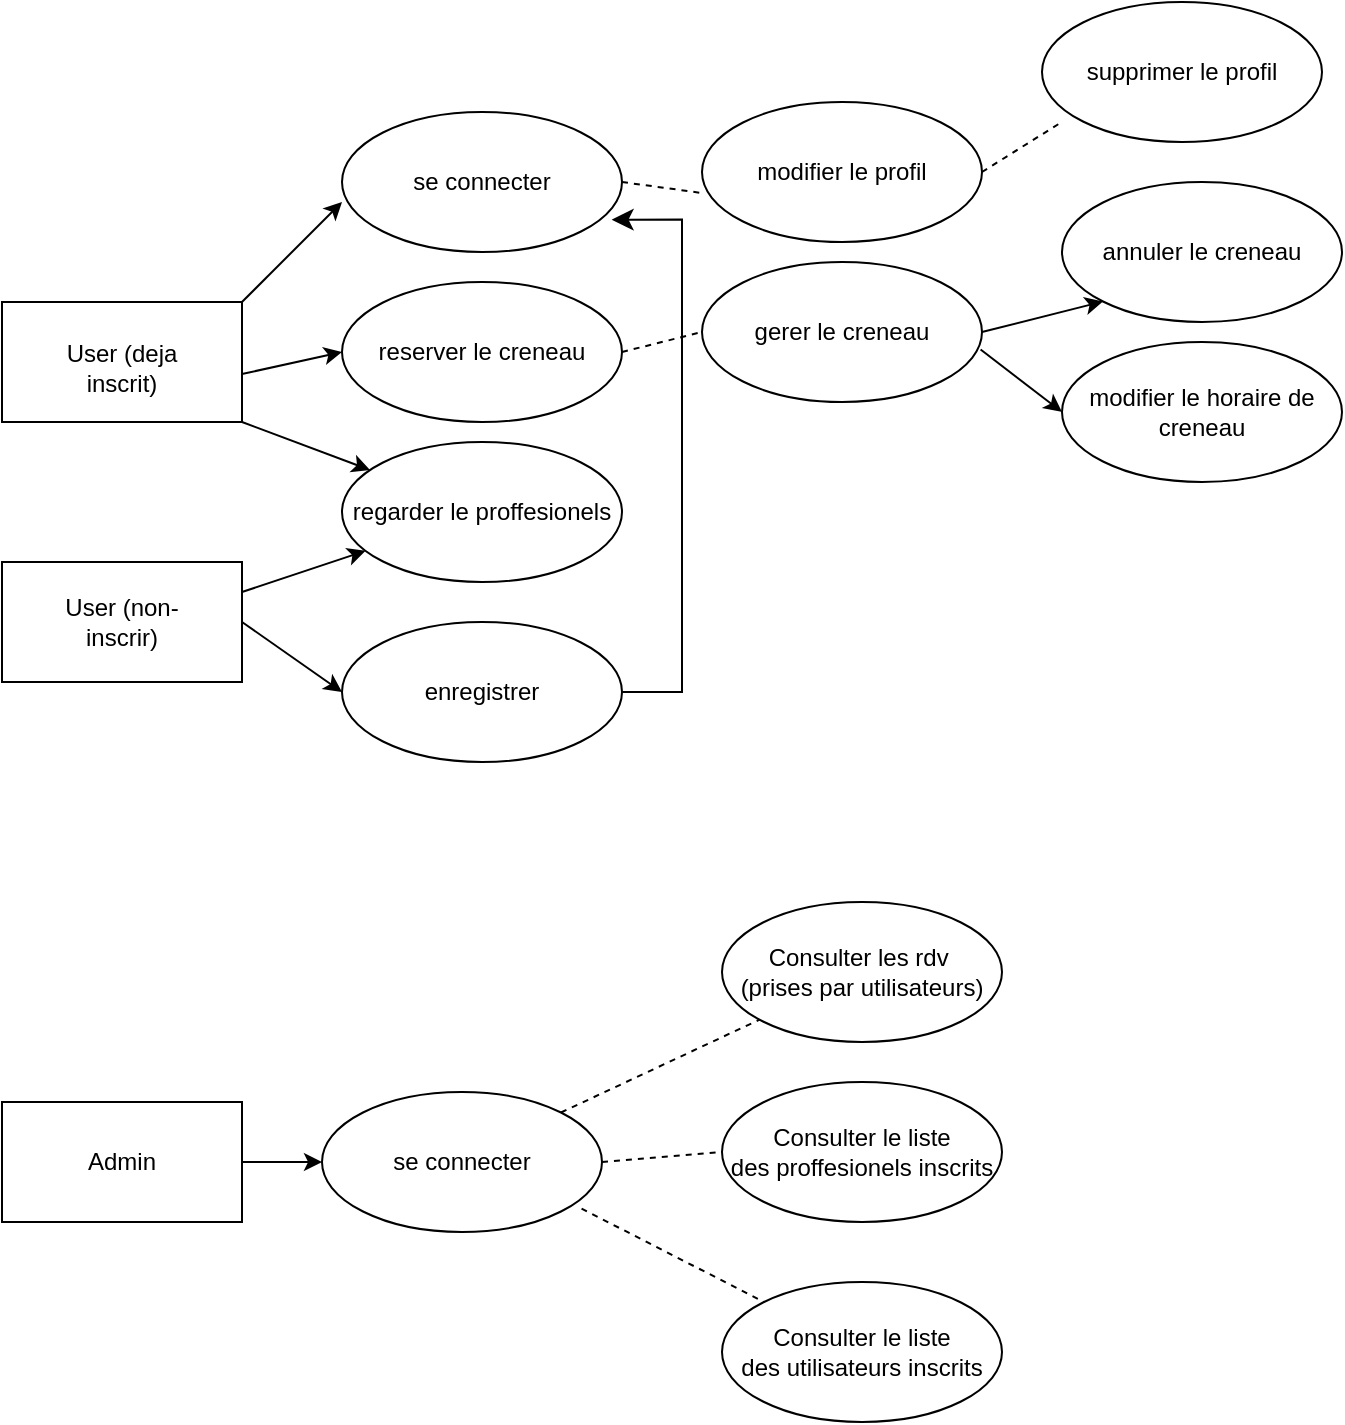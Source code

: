 <mxfile version="21.2.1" type="device">
  <diagram name="Page-1" id="vJlu2V2Zdh6ZRsx9oOig">
    <mxGraphModel dx="1313" dy="1855" grid="1" gridSize="10" guides="1" tooltips="1" connect="1" arrows="1" fold="1" page="1" pageScale="1" pageWidth="827" pageHeight="1169" math="0" shadow="0">
      <root>
        <mxCell id="0" />
        <mxCell id="1" parent="0" />
        <mxCell id="GrPz1_vP-QQFH2TdsM1v-1" value="" style="rounded=0;whiteSpace=wrap;html=1;" vertex="1" parent="1">
          <mxGeometry x="30" y="110" width="120" height="60" as="geometry" />
        </mxCell>
        <mxCell id="GrPz1_vP-QQFH2TdsM1v-3" value="User (deja inscrit)" style="text;strokeColor=none;align=center;fillColor=none;html=1;verticalAlign=middle;whiteSpace=wrap;rounded=0;" vertex="1" parent="1">
          <mxGeometry x="50" y="115" width="80" height="55" as="geometry" />
        </mxCell>
        <mxCell id="GrPz1_vP-QQFH2TdsM1v-4" value="se connecter" style="ellipse;whiteSpace=wrap;html=1;" vertex="1" parent="1">
          <mxGeometry x="200" y="15" width="140" height="70" as="geometry" />
        </mxCell>
        <mxCell id="GrPz1_vP-QQFH2TdsM1v-5" value="regarder le proffesionels" style="ellipse;whiteSpace=wrap;html=1;" vertex="1" parent="1">
          <mxGeometry x="200" y="180" width="140" height="70" as="geometry" />
        </mxCell>
        <mxCell id="GrPz1_vP-QQFH2TdsM1v-6" value="reserver le creneau" style="ellipse;whiteSpace=wrap;html=1;" vertex="1" parent="1">
          <mxGeometry x="200" y="100" width="140" height="70" as="geometry" />
        </mxCell>
        <mxCell id="GrPz1_vP-QQFH2TdsM1v-7" value="modifier le profil" style="ellipse;whiteSpace=wrap;html=1;" vertex="1" parent="1">
          <mxGeometry x="380" y="10" width="140" height="70" as="geometry" />
        </mxCell>
        <mxCell id="GrPz1_vP-QQFH2TdsM1v-8" value="gerer le creneau" style="ellipse;whiteSpace=wrap;html=1;" vertex="1" parent="1">
          <mxGeometry x="380" y="90" width="140" height="70" as="geometry" />
        </mxCell>
        <mxCell id="GrPz1_vP-QQFH2TdsM1v-9" value="annuler le creneau" style="ellipse;whiteSpace=wrap;html=1;" vertex="1" parent="1">
          <mxGeometry x="560" y="50" width="140" height="70" as="geometry" />
        </mxCell>
        <mxCell id="GrPz1_vP-QQFH2TdsM1v-10" value="modifier le horaire de creneau" style="ellipse;whiteSpace=wrap;html=1;" vertex="1" parent="1">
          <mxGeometry x="560" y="130" width="140" height="70" as="geometry" />
        </mxCell>
        <mxCell id="GrPz1_vP-QQFH2TdsM1v-15" value="" style="endArrow=classic;html=1;rounded=0;" edge="1" parent="1" target="GrPz1_vP-QQFH2TdsM1v-5">
          <mxGeometry width="50" height="50" relative="1" as="geometry">
            <mxPoint x="150" y="170" as="sourcePoint" />
            <mxPoint x="220" y="110" as="targetPoint" />
            <Array as="points">
              <mxPoint x="150" y="170" />
            </Array>
          </mxGeometry>
        </mxCell>
        <mxCell id="GrPz1_vP-QQFH2TdsM1v-16" value="" style="endArrow=classic;html=1;rounded=0;entryX=0;entryY=0.5;entryDx=0;entryDy=0;" edge="1" parent="1" target="GrPz1_vP-QQFH2TdsM1v-6">
          <mxGeometry width="50" height="50" relative="1" as="geometry">
            <mxPoint x="150" y="146" as="sourcePoint" />
            <mxPoint x="214" y="170" as="targetPoint" />
            <Array as="points">
              <mxPoint x="150" y="146" />
            </Array>
          </mxGeometry>
        </mxCell>
        <mxCell id="GrPz1_vP-QQFH2TdsM1v-31" value="" style="rounded=0;whiteSpace=wrap;html=1;" vertex="1" parent="1">
          <mxGeometry x="30" y="240" width="120" height="60" as="geometry" />
        </mxCell>
        <mxCell id="GrPz1_vP-QQFH2TdsM1v-32" value="User (non-inscrir)" style="text;strokeColor=none;align=center;fillColor=none;html=1;verticalAlign=middle;whiteSpace=wrap;rounded=0;" vertex="1" parent="1">
          <mxGeometry x="50" y="240" width="80" height="60" as="geometry" />
        </mxCell>
        <mxCell id="GrPz1_vP-QQFH2TdsM1v-33" value="enregistrer" style="ellipse;whiteSpace=wrap;html=1;" vertex="1" parent="1">
          <mxGeometry x="200" y="270" width="140" height="70" as="geometry" />
        </mxCell>
        <mxCell id="GrPz1_vP-QQFH2TdsM1v-36" value="" style="endArrow=classic;html=1;rounded=0;exitX=1;exitY=0.5;exitDx=0;exitDy=0;entryX=0;entryY=0.5;entryDx=0;entryDy=0;" edge="1" parent="1" source="GrPz1_vP-QQFH2TdsM1v-31" target="GrPz1_vP-QQFH2TdsM1v-33">
          <mxGeometry width="50" height="50" relative="1" as="geometry">
            <mxPoint x="380" y="350" as="sourcePoint" />
            <mxPoint x="230" y="350" as="targetPoint" />
            <Array as="points" />
          </mxGeometry>
        </mxCell>
        <mxCell id="GrPz1_vP-QQFH2TdsM1v-37" value="" style="endArrow=classic;html=1;rounded=0;exitX=1;exitY=0.25;exitDx=0;exitDy=0;" edge="1" parent="1" source="GrPz1_vP-QQFH2TdsM1v-31" target="GrPz1_vP-QQFH2TdsM1v-5">
          <mxGeometry width="50" height="50" relative="1" as="geometry">
            <mxPoint x="160" y="280" as="sourcePoint" />
            <mxPoint x="210" y="315" as="targetPoint" />
            <Array as="points" />
          </mxGeometry>
        </mxCell>
        <mxCell id="GrPz1_vP-QQFH2TdsM1v-38" value="" style="endArrow=classic;html=1;rounded=0;exitX=0.995;exitY=0.625;exitDx=0;exitDy=0;entryX=0;entryY=0.5;entryDx=0;entryDy=0;exitPerimeter=0;" edge="1" parent="1" source="GrPz1_vP-QQFH2TdsM1v-8" target="GrPz1_vP-QQFH2TdsM1v-10">
          <mxGeometry width="50" height="50" relative="1" as="geometry">
            <mxPoint x="160" y="280" as="sourcePoint" />
            <mxPoint x="210" y="315" as="targetPoint" />
            <Array as="points" />
          </mxGeometry>
        </mxCell>
        <mxCell id="GrPz1_vP-QQFH2TdsM1v-39" value="" style="endArrow=classic;html=1;rounded=0;exitX=1;exitY=0.5;exitDx=0;exitDy=0;entryX=0;entryY=1;entryDx=0;entryDy=0;" edge="1" parent="1" source="GrPz1_vP-QQFH2TdsM1v-8" target="GrPz1_vP-QQFH2TdsM1v-9">
          <mxGeometry width="50" height="50" relative="1" as="geometry">
            <mxPoint x="529" y="144" as="sourcePoint" />
            <mxPoint x="570" y="175" as="targetPoint" />
            <Array as="points" />
          </mxGeometry>
        </mxCell>
        <mxCell id="GrPz1_vP-QQFH2TdsM1v-40" value="" style="endArrow=none;dashed=1;html=1;rounded=0;entryX=0;entryY=0.5;entryDx=0;entryDy=0;exitX=1;exitY=0.5;exitDx=0;exitDy=0;" edge="1" parent="1" source="GrPz1_vP-QQFH2TdsM1v-6" target="GrPz1_vP-QQFH2TdsM1v-8">
          <mxGeometry width="50" height="50" relative="1" as="geometry">
            <mxPoint x="350" y="140" as="sourcePoint" />
            <mxPoint x="280" y="200" as="targetPoint" />
          </mxGeometry>
        </mxCell>
        <mxCell id="GrPz1_vP-QQFH2TdsM1v-41" value="" style="endArrow=none;dashed=1;html=1;rounded=0;entryX=0.007;entryY=0.652;entryDx=0;entryDy=0;entryPerimeter=0;exitX=1;exitY=0.5;exitDx=0;exitDy=0;" edge="1" parent="1" source="GrPz1_vP-QQFH2TdsM1v-4" target="GrPz1_vP-QQFH2TdsM1v-7">
          <mxGeometry width="50" height="50" relative="1" as="geometry">
            <mxPoint x="200" y="260" as="sourcePoint" />
            <mxPoint x="250" y="210" as="targetPoint" />
          </mxGeometry>
        </mxCell>
        <mxCell id="GrPz1_vP-QQFH2TdsM1v-42" value="" style="endArrow=classic;html=1;rounded=0;exitX=1;exitY=0;exitDx=0;exitDy=0;entryX=0;entryY=0.643;entryDx=0;entryDy=0;entryPerimeter=0;" edge="1" parent="1" source="GrPz1_vP-QQFH2TdsM1v-1" target="GrPz1_vP-QQFH2TdsM1v-4">
          <mxGeometry width="50" height="50" relative="1" as="geometry">
            <mxPoint x="160" y="265" as="sourcePoint" />
            <mxPoint x="222" y="244" as="targetPoint" />
            <Array as="points" />
          </mxGeometry>
        </mxCell>
        <mxCell id="GrPz1_vP-QQFH2TdsM1v-43" value="" style="edgeStyle=segmentEdgeStyle;endArrow=classic;html=1;curved=0;rounded=0;endSize=8;startSize=8;exitX=1;exitY=0.5;exitDx=0;exitDy=0;entryX=0.963;entryY=0.769;entryDx=0;entryDy=0;entryPerimeter=0;" edge="1" parent="1" source="GrPz1_vP-QQFH2TdsM1v-33" target="GrPz1_vP-QQFH2TdsM1v-4">
          <mxGeometry width="50" height="50" relative="1" as="geometry">
            <mxPoint x="280" y="190" as="sourcePoint" />
            <mxPoint x="330" y="140" as="targetPoint" />
            <Array as="points">
              <mxPoint x="370" y="305" />
              <mxPoint x="370" y="69" />
            </Array>
          </mxGeometry>
        </mxCell>
        <mxCell id="GrPz1_vP-QQFH2TdsM1v-44" value="supprimer le profil" style="ellipse;whiteSpace=wrap;html=1;" vertex="1" parent="1">
          <mxGeometry x="550" y="-40" width="140" height="70" as="geometry" />
        </mxCell>
        <mxCell id="GrPz1_vP-QQFH2TdsM1v-45" value="" style="endArrow=none;dashed=1;html=1;rounded=0;entryX=0.071;entryY=0.857;entryDx=0;entryDy=0;exitX=1;exitY=0.5;exitDx=0;exitDy=0;entryPerimeter=0;" edge="1" parent="1" source="GrPz1_vP-QQFH2TdsM1v-7" target="GrPz1_vP-QQFH2TdsM1v-44">
          <mxGeometry width="50" height="50" relative="1" as="geometry">
            <mxPoint x="350" y="145" as="sourcePoint" />
            <mxPoint x="390" y="135" as="targetPoint" />
          </mxGeometry>
        </mxCell>
        <mxCell id="GrPz1_vP-QQFH2TdsM1v-46" value="" style="rounded=0;whiteSpace=wrap;html=1;" vertex="1" parent="1">
          <mxGeometry x="30" y="510" width="120" height="60" as="geometry" />
        </mxCell>
        <mxCell id="GrPz1_vP-QQFH2TdsM1v-47" value="Admin" style="text;strokeColor=none;align=center;fillColor=none;html=1;verticalAlign=middle;whiteSpace=wrap;rounded=0;" vertex="1" parent="1">
          <mxGeometry x="50" y="510" width="80" height="60" as="geometry" />
        </mxCell>
        <mxCell id="GrPz1_vP-QQFH2TdsM1v-51" value="se connecter" style="ellipse;whiteSpace=wrap;html=1;" vertex="1" parent="1">
          <mxGeometry x="190" y="505" width="140" height="70" as="geometry" />
        </mxCell>
        <mxCell id="GrPz1_vP-QQFH2TdsM1v-52" value="Consulter les rdv&amp;nbsp;&lt;br&gt;(prises par utilisateurs)" style="ellipse;whiteSpace=wrap;html=1;" vertex="1" parent="1">
          <mxGeometry x="390" y="410" width="140" height="70" as="geometry" />
        </mxCell>
        <mxCell id="GrPz1_vP-QQFH2TdsM1v-53" value="Consulter le liste des&amp;nbsp;proffesionels inscrits" style="ellipse;whiteSpace=wrap;html=1;" vertex="1" parent="1">
          <mxGeometry x="390" y="500" width="140" height="70" as="geometry" />
        </mxCell>
        <mxCell id="GrPz1_vP-QQFH2TdsM1v-54" value="Consulter le liste des&amp;nbsp;utilisateurs inscrits" style="ellipse;whiteSpace=wrap;html=1;" vertex="1" parent="1">
          <mxGeometry x="390" y="600" width="140" height="70" as="geometry" />
        </mxCell>
        <mxCell id="GrPz1_vP-QQFH2TdsM1v-55" value="" style="endArrow=classic;html=1;rounded=0;exitX=1;exitY=0.5;exitDx=0;exitDy=0;entryX=0;entryY=0.5;entryDx=0;entryDy=0;" edge="1" parent="1" source="GrPz1_vP-QQFH2TdsM1v-46" target="GrPz1_vP-QQFH2TdsM1v-51">
          <mxGeometry width="50" height="50" relative="1" as="geometry">
            <mxPoint x="160" y="280" as="sourcePoint" />
            <mxPoint x="210" y="315" as="targetPoint" />
            <Array as="points" />
          </mxGeometry>
        </mxCell>
        <mxCell id="GrPz1_vP-QQFH2TdsM1v-56" value="" style="endArrow=none;dashed=1;html=1;rounded=0;exitX=1;exitY=0;exitDx=0;exitDy=0;" edge="1" parent="1" source="GrPz1_vP-QQFH2TdsM1v-51" target="GrPz1_vP-QQFH2TdsM1v-52">
          <mxGeometry width="50" height="50" relative="1" as="geometry">
            <mxPoint x="350" y="145" as="sourcePoint" />
            <mxPoint x="390" y="135" as="targetPoint" />
          </mxGeometry>
        </mxCell>
        <mxCell id="GrPz1_vP-QQFH2TdsM1v-57" value="" style="endArrow=none;dashed=1;html=1;rounded=0;exitX=0.927;exitY=0.833;exitDx=0;exitDy=0;exitPerimeter=0;" edge="1" parent="1" source="GrPz1_vP-QQFH2TdsM1v-51" target="GrPz1_vP-QQFH2TdsM1v-54">
          <mxGeometry width="50" height="50" relative="1" as="geometry">
            <mxPoint x="342" y="542" as="sourcePoint" />
            <mxPoint x="402" y="495" as="targetPoint" />
          </mxGeometry>
        </mxCell>
        <mxCell id="GrPz1_vP-QQFH2TdsM1v-58" value="" style="endArrow=none;dashed=1;html=1;rounded=0;entryX=0;entryY=0.5;entryDx=0;entryDy=0;exitX=1;exitY=0.5;exitDx=0;exitDy=0;" edge="1" parent="1" source="GrPz1_vP-QQFH2TdsM1v-51" target="GrPz1_vP-QQFH2TdsM1v-53">
          <mxGeometry width="50" height="50" relative="1" as="geometry">
            <mxPoint x="340" y="540" as="sourcePoint" />
            <mxPoint x="390" y="616" as="targetPoint" />
          </mxGeometry>
        </mxCell>
      </root>
    </mxGraphModel>
  </diagram>
</mxfile>
